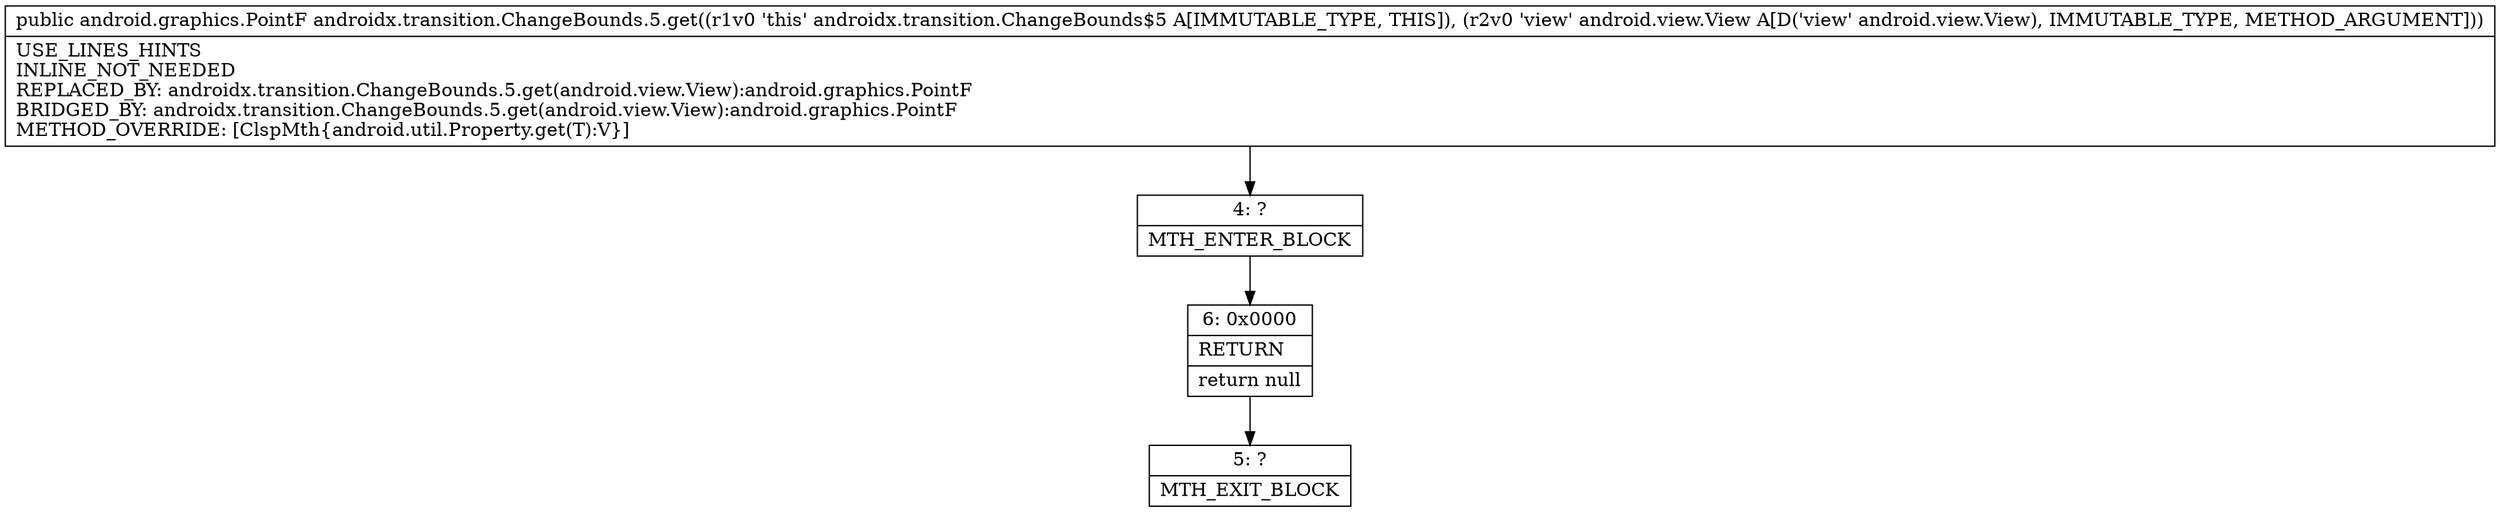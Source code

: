 digraph "CFG forandroidx.transition.ChangeBounds.5.get(Landroid\/view\/View;)Landroid\/graphics\/PointF;" {
Node_4 [shape=record,label="{4\:\ ?|MTH_ENTER_BLOCK\l}"];
Node_6 [shape=record,label="{6\:\ 0x0000|RETURN\l|return null\l}"];
Node_5 [shape=record,label="{5\:\ ?|MTH_EXIT_BLOCK\l}"];
MethodNode[shape=record,label="{public android.graphics.PointF androidx.transition.ChangeBounds.5.get((r1v0 'this' androidx.transition.ChangeBounds$5 A[IMMUTABLE_TYPE, THIS]), (r2v0 'view' android.view.View A[D('view' android.view.View), IMMUTABLE_TYPE, METHOD_ARGUMENT]))  | USE_LINES_HINTS\lINLINE_NOT_NEEDED\lREPLACED_BY: androidx.transition.ChangeBounds.5.get(android.view.View):android.graphics.PointF\lBRIDGED_BY: androidx.transition.ChangeBounds.5.get(android.view.View):android.graphics.PointF\lMETHOD_OVERRIDE: [ClspMth\{android.util.Property.get(T):V\}]\l}"];
MethodNode -> Node_4;Node_4 -> Node_6;
Node_6 -> Node_5;
}


